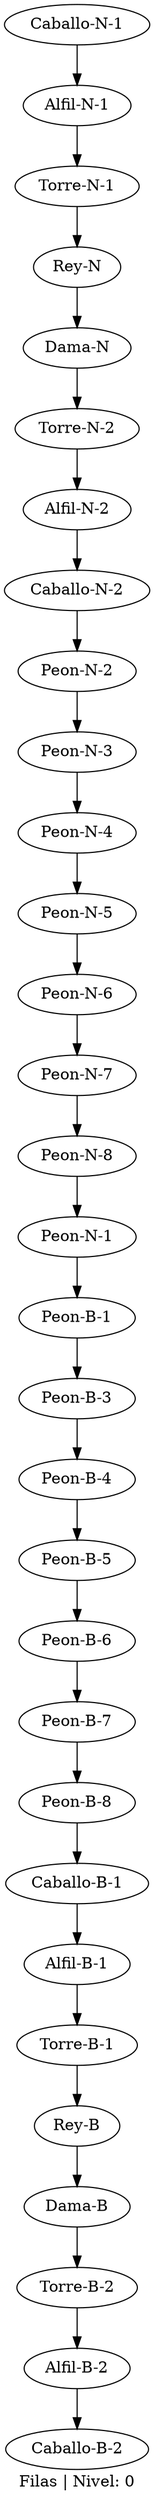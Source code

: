 digraph g{
label="Filas | Nivel: 0";
"Caballo-N-1";
"Caballo-N-1"->"Alfil-N-1";
"Alfil-N-1";
"Alfil-N-1"->"Torre-N-1";
"Torre-N-1";
"Torre-N-1"->"Rey-N";
"Rey-N";
"Rey-N"->"Dama-N";
"Dama-N";
"Dama-N"->"Torre-N-2";
"Torre-N-2";
"Torre-N-2"->"Alfil-N-2";
"Alfil-N-2";
"Alfil-N-2"->"Caballo-N-2";
"Caballo-N-2";
"Caballo-N-2"->"Peon-N-2";
"Peon-N-2";
"Peon-N-2"->"Peon-N-3";
"Peon-N-3";
"Peon-N-3"->"Peon-N-4";
"Peon-N-4";
"Peon-N-4"->"Peon-N-5";
"Peon-N-5";
"Peon-N-5"->"Peon-N-6";
"Peon-N-6";
"Peon-N-6"->"Peon-N-7";
"Peon-N-7";
"Peon-N-7"->"Peon-N-8";
"Peon-N-8";
"Peon-N-8"->"Peon-N-1";
"Peon-N-1";
"Peon-N-1"->"Peon-B-1";
"Peon-B-1";
"Peon-B-1"->"Peon-B-3";
"Peon-B-3";
"Peon-B-3"->"Peon-B-4";
"Peon-B-4";
"Peon-B-4"->"Peon-B-5";
"Peon-B-5";
"Peon-B-5"->"Peon-B-6";
"Peon-B-6";
"Peon-B-6"->"Peon-B-7";
"Peon-B-7";
"Peon-B-7"->"Peon-B-8";
"Peon-B-8";
"Peon-B-8"->"Caballo-B-1";
"Caballo-B-1";
"Caballo-B-1"->"Alfil-B-1";
"Alfil-B-1";
"Alfil-B-1"->"Torre-B-1";
"Torre-B-1";
"Torre-B-1"->"Rey-B";
"Rey-B";
"Rey-B"->"Dama-B";
"Dama-B";
"Dama-B"->"Torre-B-2";
"Torre-B-2";
"Torre-B-2"->"Alfil-B-2";
"Alfil-B-2";
"Alfil-B-2"->"Caballo-B-2";
"Caballo-B-2";
}